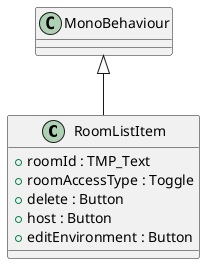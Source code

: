 @startuml
class RoomListItem {
    + roomId : TMP_Text
    + roomAccessType : Toggle
    + delete : Button
    + host : Button
    + editEnvironment : Button
}
MonoBehaviour <|-- RoomListItem
@enduml
